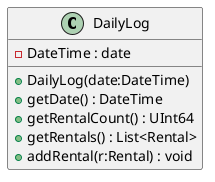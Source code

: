 @startuml
class DailyLog {
    - DateTime : date
    + DailyLog(date:DateTime)
    + getDate() : DateTime
    + getRentalCount() : UInt64
    + getRentals() : List<Rental>
    + addRental(r:Rental) : void
}
@enduml
